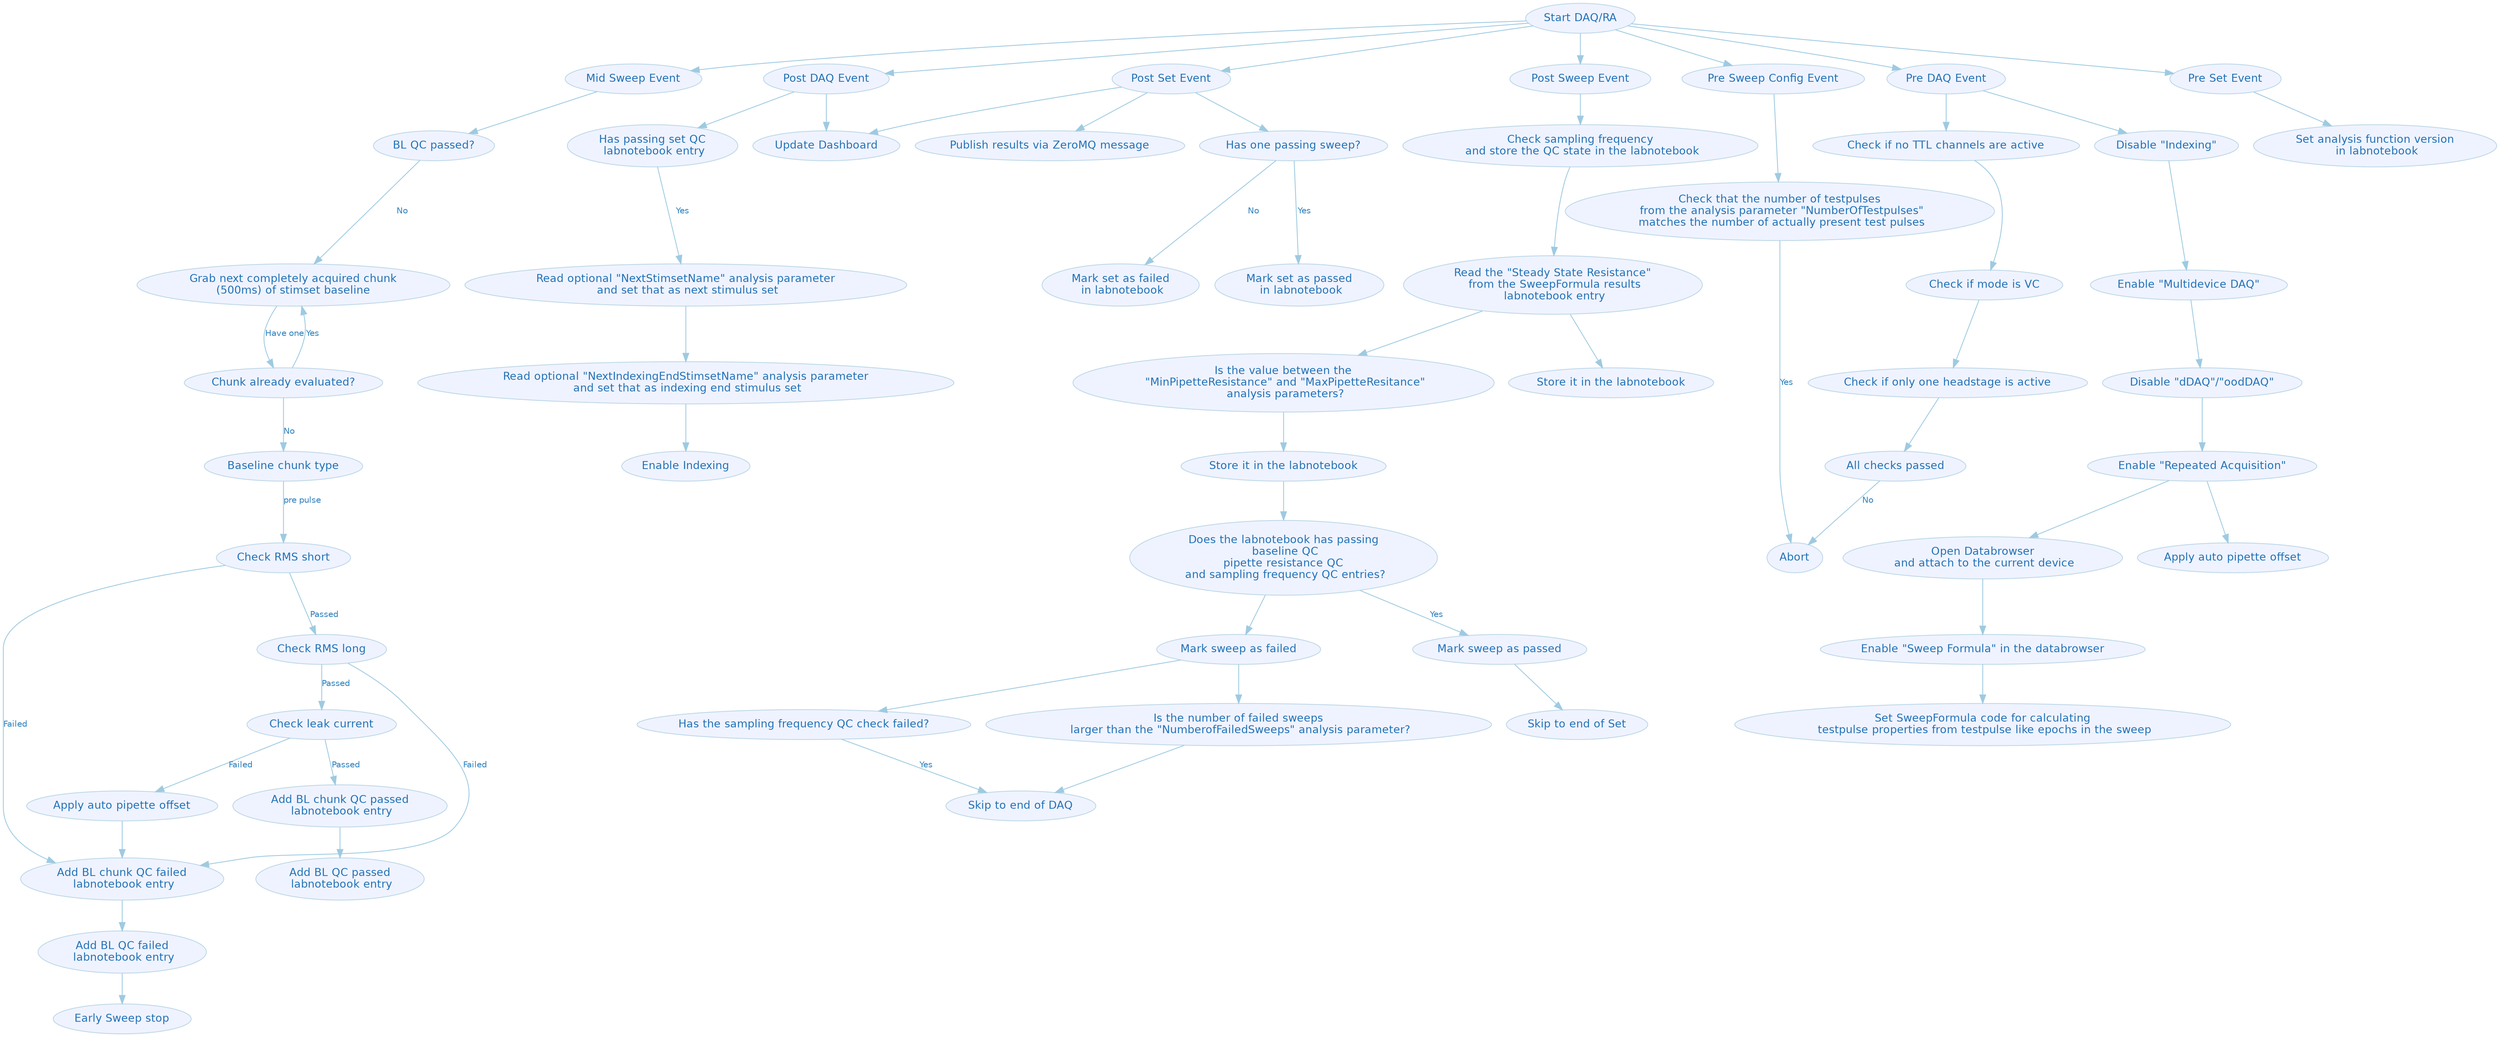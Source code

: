 digraph G {
	graph [center=true,
		color=white,
		compound=true,
		fontcolor=black,
		fontname=Helvetica,
		fontsize=14,
		penwidth=0.1,
		ratio="0,01"
	];
	node [color="#bdd7e7",
		fillcolor="#eff3ff",
		fontcolor="#2171b5",
		fontname=Helvetica,
		fontsize=13,
		label="\N",
		shape=ellipse,
		style=filled
	];
	edge [color="#9ecae1",
		fontcolor="#3182bd",
		fontname=Helvetica,
		fontsize=10,
		style=solid
	];
	"Start DAQ/RA" -> "Mid Sweep Event";
	"Start DAQ/RA" -> "Post DAQ Event";
	"Start DAQ/RA" -> "Post Set Event";
	"Start DAQ/RA" -> "Post Sweep Event";
	"Prepare DAQ/Pre Set Event"	[label="Pre DAQ Event"];
	"Start DAQ/RA" -> "Prepare DAQ/Pre Set Event";
	n83	[label="Pre Sweep Config Event"];
	"Start DAQ/RA" -> n83;
	n85	[label="Pre Set Event"];
	"Start DAQ/RA" -> n85;
	"Mid Sweep Event" -> "BL QC passed?";
	"Post DAQ Event" -> "Update Dashboard";
	n81	[label="Has passing set QC\n labnotebook entry"];
	"Post DAQ Event" -> n81;
	"Post Set Event" -> "Update Dashboard";
	"Has three passing sweeps in set\n with the same DAScale value? [1]"	[label="Has one passing sweep?"];
	"Post Set Event" -> "Has three passing sweeps in set\n with the same DAScale value? [1]";
	n55	[label="Publish results via ZeroMQ message"];
	"Post Set Event" -> n55;
	n87	[label="Check sampling frequency\n and store the QC state in the labnotebook"];
	"Post Sweep Event" -> n87;
	"Enable \"TP during ITI\""	[label="Disable \"Indexing\""];
	"Prepare DAQ/Pre Set Event" -> "Enable \"TP during ITI\"";
	"Prepare DAQ/Pre Set Event" -> "Check if no TTL channels are active";
	n84	[label="Check that the number of testpulses\n from the analysis parameter \"NumberOfTestpulses\"\n matches the number of actually present \
test pulses"];
	n83 -> n84;
	n86	[label="Set analysis function version\n in labnotebook"];
	n85 -> n86;
	"BL QC passed?" -> "Grab next completely acquired chunk\n(500ms) of stimset baseline"	[label=No];
	n89	[label="Read optional \"NextStimsetName\" analysis parameter\n and set that as next stimulus set"];
	n81 -> n89	[label=Yes];
	"Has three passing sweeps in set\n with the same DAScale value? [1]" -> "Mark set as failed\n in labnotebook"	[label=No];
	"Has three passing sweeps in set\n with the same DAScale value? [1]" -> "Mark set as passed\n in labnotebook"	[label=Yes];
	n93	[label="Read the \"Steady State Resistance\"\n from the SweepFormula results\n labnotebook entry"];
	n87 -> n93;
	"Enable \"TP during ITI\"" -> "Enable \"Multidevice DAQ\"";
	"Check if mode is IC"	[label="Check if mode is VC"];
	"Check if no TTL channels are active" -> "Check if mode is IC";
	n84 -> Abort	[label=Yes];
	"Grab next completely acquired chunk\n(500ms) of stimset baseline" -> "Chunk already evaluated?"	[label="Have one"];
	n56	[label="Read optional \"NextIndexingEndStimsetName\" analysis parameter\n and set that as indexing end stimulus set"];
	n89 -> n56;
	n94	[label="Is the value between the\n \"MinPipetteResistance\" and \"MaxPipetteResitance\"\n analysis parameters?"];
	n93 -> n94;
	n95	[label="Store it in the labnotebook"];
	n93 -> n95;
	"Enable \"Multidevice DAQ\"" -> "Disable \"dDAQ\"/\"oodDAQ\"";
	"Check if mode is IC" -> "Check if only one headstage is active";
	"Chunk already evaluated?" -> "Grab next completely acquired chunk\n(500ms) of stimset baseline"	[label=Yes];
	"Chunk already evaluated?" -> "Baseline chunk type"	[label=No];
	n96	[label="Store it in the labnotebook"];
	n94 -> n96;
	"Disable \"dDAQ\"/\"oodDAQ\"" -> "Enable \"Repeated Acquisition\"";
	"Check if only one headstage is active" -> "All checks passed";
	n57	[label="Enable Indexing"];
	n56 -> n57;
	"Baseline chunk type" -> "Check RMS short"	[label="pre pulse"];
	n98	[label="Does the labnotebook has passing\n baseline QC\npipette resistance QC\n and sampling frequency QC entries?"];
	n96 -> n98;
	n88	[label="Open Databrowser\n and attach to the current device"];
	"Enable \"Repeated Acquisition\"" -> n88;
	n91	[label="Apply auto pipette offset"];
	"Enable \"Repeated Acquisition\"" -> n91;
	"All checks passed" -> Abort	[label=No];
	"Check RMS short" -> "Check RMS long"	[label=Passed];
	"Add BL QC failed labnotebook entry"	[label="Add BL chunk QC failed\n labnotebook entry"];
	"Check RMS short" -> "Add BL QC failed labnotebook entry"	[label=Failed];
	"Check RMS long" -> "Add BL QC failed labnotebook entry"	[label=Failed];
	"Check target voltage [1]"	[label="Check leak current"];
	"Check RMS long" -> "Check target voltage [1]"	[label=Passed];
	n79	[label="Add BL QC failed\n labnotebook entry"];
	"Add BL QC failed labnotebook entry" -> n79;
	n90	[label="Enable \"Sweep Formula\" in the databrowser"];
	n88 -> n90;
	"Mark chunk as passed/failed [1]"	[label="Add BL chunk QC passed\n labnotebook entry"];
	"Check target voltage [1]" -> "Mark chunk as passed/failed [1]"	[label=Passed];
	n78	[label="Apply auto pipette offset"];
	"Check target voltage [1]" -> n78	[label=Failed];
	n79 -> "Early Sweep stop";
	n92	[label="Set SweepFormula code for calculating\n testpulse properties from testpulse like epochs in the sweep"];
	n90 -> n92;
	n80	[label="Add BL QC passed\n labnotebook entry"];
	"Mark chunk as passed/failed [1]" -> n80;
	n78 -> "Add BL QC failed labnotebook entry";
	n99	[label="Mark sweep as passed"];
	n98 -> n99	[label=Yes];
	n100	[label="Mark sweep as failed"];
	n98 -> n100;
	n101	[label="Skip to end of Set"];
	n99 -> n101;
	n102	[label="Is the number of failed sweeps\n larger than the \"NumberofFailedSweeps\" analysis parameter?"];
	n100 -> n102;
	n104	[label="Has the sampling frequency QC check failed?"];
	n100 -> n104;
	n103	[label="Skip to end of DAQ"];
	n102 -> n103;
	n104 -> n103	[label=Yes];
}
